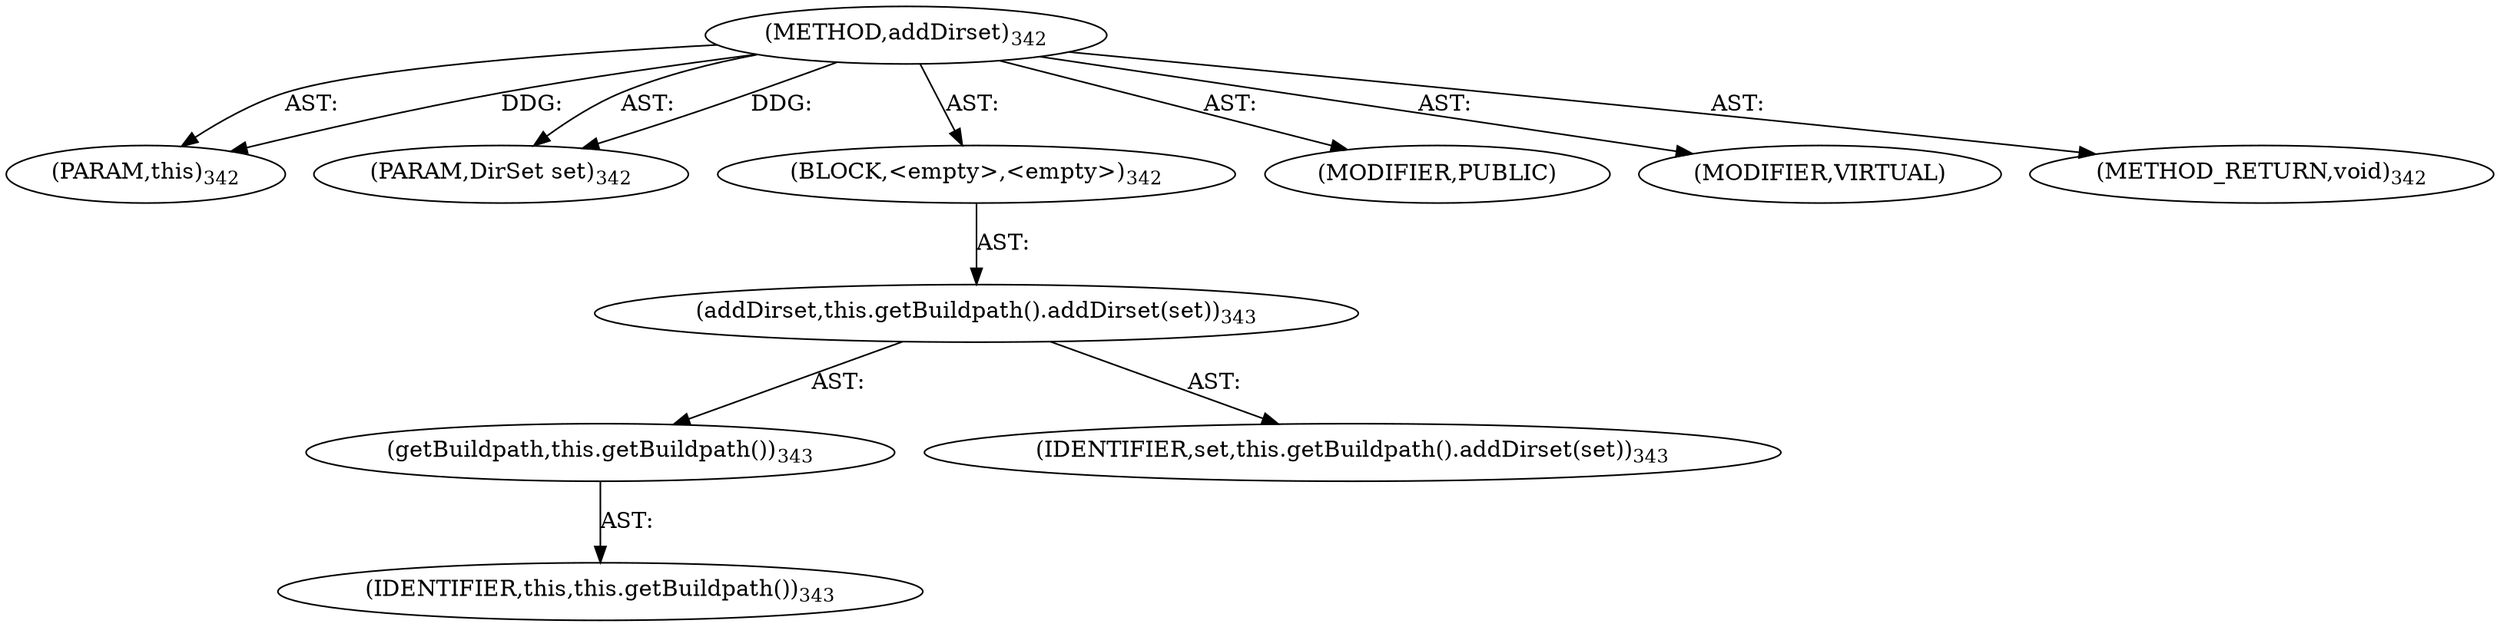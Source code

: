 digraph "addDirset" {  
"111669149708" [label = <(METHOD,addDirset)<SUB>342</SUB>> ]
"115964117001" [label = <(PARAM,this)<SUB>342</SUB>> ]
"115964117025" [label = <(PARAM,DirSet set)<SUB>342</SUB>> ]
"25769803816" [label = <(BLOCK,&lt;empty&gt;,&lt;empty&gt;)<SUB>342</SUB>> ]
"30064771206" [label = <(addDirset,this.getBuildpath().addDirset(set))<SUB>343</SUB>> ]
"30064771207" [label = <(getBuildpath,this.getBuildpath())<SUB>343</SUB>> ]
"68719476752" [label = <(IDENTIFIER,this,this.getBuildpath())<SUB>343</SUB>> ]
"68719476869" [label = <(IDENTIFIER,set,this.getBuildpath().addDirset(set))<SUB>343</SUB>> ]
"133143986211" [label = <(MODIFIER,PUBLIC)> ]
"133143986212" [label = <(MODIFIER,VIRTUAL)> ]
"128849018892" [label = <(METHOD_RETURN,void)<SUB>342</SUB>> ]
  "111669149708" -> "115964117001"  [ label = "AST: "] 
  "111669149708" -> "115964117025"  [ label = "AST: "] 
  "111669149708" -> "25769803816"  [ label = "AST: "] 
  "111669149708" -> "133143986211"  [ label = "AST: "] 
  "111669149708" -> "133143986212"  [ label = "AST: "] 
  "111669149708" -> "128849018892"  [ label = "AST: "] 
  "25769803816" -> "30064771206"  [ label = "AST: "] 
  "30064771206" -> "30064771207"  [ label = "AST: "] 
  "30064771206" -> "68719476869"  [ label = "AST: "] 
  "30064771207" -> "68719476752"  [ label = "AST: "] 
  "111669149708" -> "115964117001"  [ label = "DDG: "] 
  "111669149708" -> "115964117025"  [ label = "DDG: "] 
}
